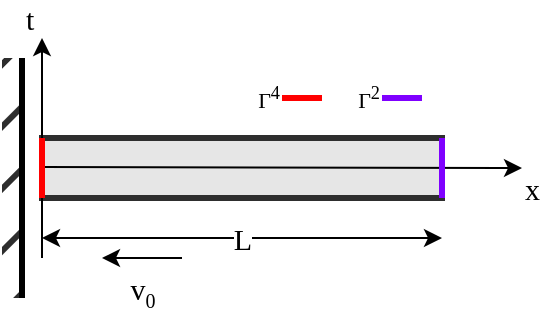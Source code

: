 <mxfile version="26.1.1">
  <diagram name="第 1 页" id="2XPxEPD8QWiGUB0XQ1s3">
    <mxGraphModel dx="819" dy="478" grid="1" gridSize="10" guides="1" tooltips="1" connect="1" arrows="1" fold="1" page="1" pageScale="1" pageWidth="827" pageHeight="1169" math="0" shadow="0">
      <root>
        <mxCell id="0" />
        <mxCell id="1" parent="0" />
        <mxCell id="Zkc87OH1CZHe2kbnG5ns-1" value="" style="rounded=0;whiteSpace=wrap;html=1;strokeWidth=3;labelBorderColor=none;strokeColor=#2E2E2E;fillStyle=solid;fillColor=#E6E6E6;" parent="1" vertex="1">
          <mxGeometry x="440" y="400" width="200" height="30" as="geometry" />
        </mxCell>
        <mxCell id="Zkc87OH1CZHe2kbnG5ns-4" value="" style="rounded=0;whiteSpace=wrap;html=1;shadow=0;textShadow=0;labelBorderColor=none;fillStyle=hatch;noLabel=0;glass=0;fillColor=#2E2E2E;autosize=0;strokeWidth=2;strokeOpacity=0;perimeterSpacing=0;" parent="1" vertex="1">
          <mxGeometry x="420" y="360" width="10" height="120" as="geometry" />
        </mxCell>
        <mxCell id="Zkc87OH1CZHe2kbnG5ns-7" value="v&lt;sub&gt;&lt;font style=&quot;font-size: 10px;&quot;&gt;0&lt;/font&gt;&lt;/sub&gt;" style="endArrow=classic;html=1;rounded=0;targetPerimeterSpacing=0;strokeWidth=1;sourcePerimeterSpacing=10;fontSize=15;verticalAlign=top;fontFamily=Times New Roman;" parent="1" edge="1">
          <mxGeometry width="50" height="50" relative="1" as="geometry">
            <mxPoint x="510" y="460" as="sourcePoint" />
            <mxPoint x="470" y="460" as="targetPoint" />
          </mxGeometry>
        </mxCell>
        <mxCell id="Zkc87OH1CZHe2kbnG5ns-8" value="x" style="endArrow=classic;html=1;rounded=0;align=right;verticalAlign=top;fontSize=15;fontFamily=Times New Roman;" parent="1" edge="1">
          <mxGeometry x="1" y="11" width="50" height="50" relative="1" as="geometry">
            <mxPoint x="440" y="414.5" as="sourcePoint" />
            <mxPoint x="680" y="415" as="targetPoint" />
            <Array as="points">
              <mxPoint x="670" y="415" />
            </Array>
            <mxPoint x="10" y="6" as="offset" />
          </mxGeometry>
        </mxCell>
        <mxCell id="Zkc87OH1CZHe2kbnG5ns-9" value="t" style="endArrow=classic;html=1;rounded=0;align=left;fontSize=15;fontFamily=Times New Roman;" parent="1" edge="1">
          <mxGeometry x="1" y="14" width="50" height="50" relative="1" as="geometry">
            <mxPoint x="440" y="460" as="sourcePoint" />
            <mxPoint x="440" y="350" as="targetPoint" />
            <mxPoint x="4" y="-10" as="offset" />
          </mxGeometry>
        </mxCell>
        <mxCell id="Zkc87OH1CZHe2kbnG5ns-10" value="L" style="endArrow=classic;startArrow=classic;html=1;rounded=0;fontSize=15;fontFamily=Times New Roman;" parent="1" edge="1">
          <mxGeometry width="50" height="50" relative="1" as="geometry">
            <mxPoint x="440" y="450" as="sourcePoint" />
            <mxPoint x="640" y="450" as="targetPoint" />
          </mxGeometry>
        </mxCell>
        <mxCell id="4dJq45dmXwDwCJe4h9BY-1" value="" style="endArrow=none;html=1;rounded=0;strokeWidth=3;" parent="1" edge="1">
          <mxGeometry width="50" height="50" relative="1" as="geometry">
            <mxPoint x="430" y="480" as="sourcePoint" />
            <mxPoint x="430" y="360" as="targetPoint" />
          </mxGeometry>
        </mxCell>
        <mxCell id="AO3-n0FB55MZI5D_88iX-1" value="" style="endArrow=none;html=1;rounded=0;strokeWidth=3;strokeColor=#FF0000;" edge="1" parent="1">
          <mxGeometry width="50" height="50" relative="1" as="geometry">
            <mxPoint x="440" y="430" as="sourcePoint" />
            <mxPoint x="440" y="400" as="targetPoint" />
          </mxGeometry>
        </mxCell>
        <mxCell id="AO3-n0FB55MZI5D_88iX-2" value="" style="endArrow=none;html=1;rounded=0;strokeWidth=3;strokeColor=#7F00FF;" edge="1" parent="1">
          <mxGeometry width="50" height="50" relative="1" as="geometry">
            <mxPoint x="640" y="430" as="sourcePoint" />
            <mxPoint x="640" y="400" as="targetPoint" />
          </mxGeometry>
        </mxCell>
        <mxCell id="AO3-n0FB55MZI5D_88iX-3" value="&lt;font face=&quot;Times New Roman&quot;&gt;Γ&lt;sup&gt;4&lt;/sup&gt;&lt;/font&gt;" style="endArrow=none;html=1;rounded=0;strokeWidth=3;strokeColor=#FF0000;align=right;labelPosition=left;verticalLabelPosition=middle;verticalAlign=middle;" edge="1" parent="1">
          <mxGeometry x="1" width="50" height="50" relative="1" as="geometry">
            <mxPoint x="580" y="380" as="sourcePoint" />
            <mxPoint x="560" y="380" as="targetPoint" />
            <mxPoint as="offset" />
          </mxGeometry>
        </mxCell>
        <mxCell id="AO3-n0FB55MZI5D_88iX-4" value="&lt;font face=&quot;Times New Roman&quot;&gt;Γ&lt;sup&gt;2&lt;/sup&gt;&lt;/font&gt;" style="endArrow=none;html=1;rounded=0;strokeWidth=3;strokeColor=#7F00FF;align=right;labelPosition=left;verticalLabelPosition=middle;verticalAlign=middle;" edge="1" parent="1">
          <mxGeometry x="1" width="50" height="50" relative="1" as="geometry">
            <mxPoint x="630" y="380" as="sourcePoint" />
            <mxPoint x="610" y="380" as="targetPoint" />
            <mxPoint as="offset" />
          </mxGeometry>
        </mxCell>
      </root>
    </mxGraphModel>
  </diagram>
</mxfile>
